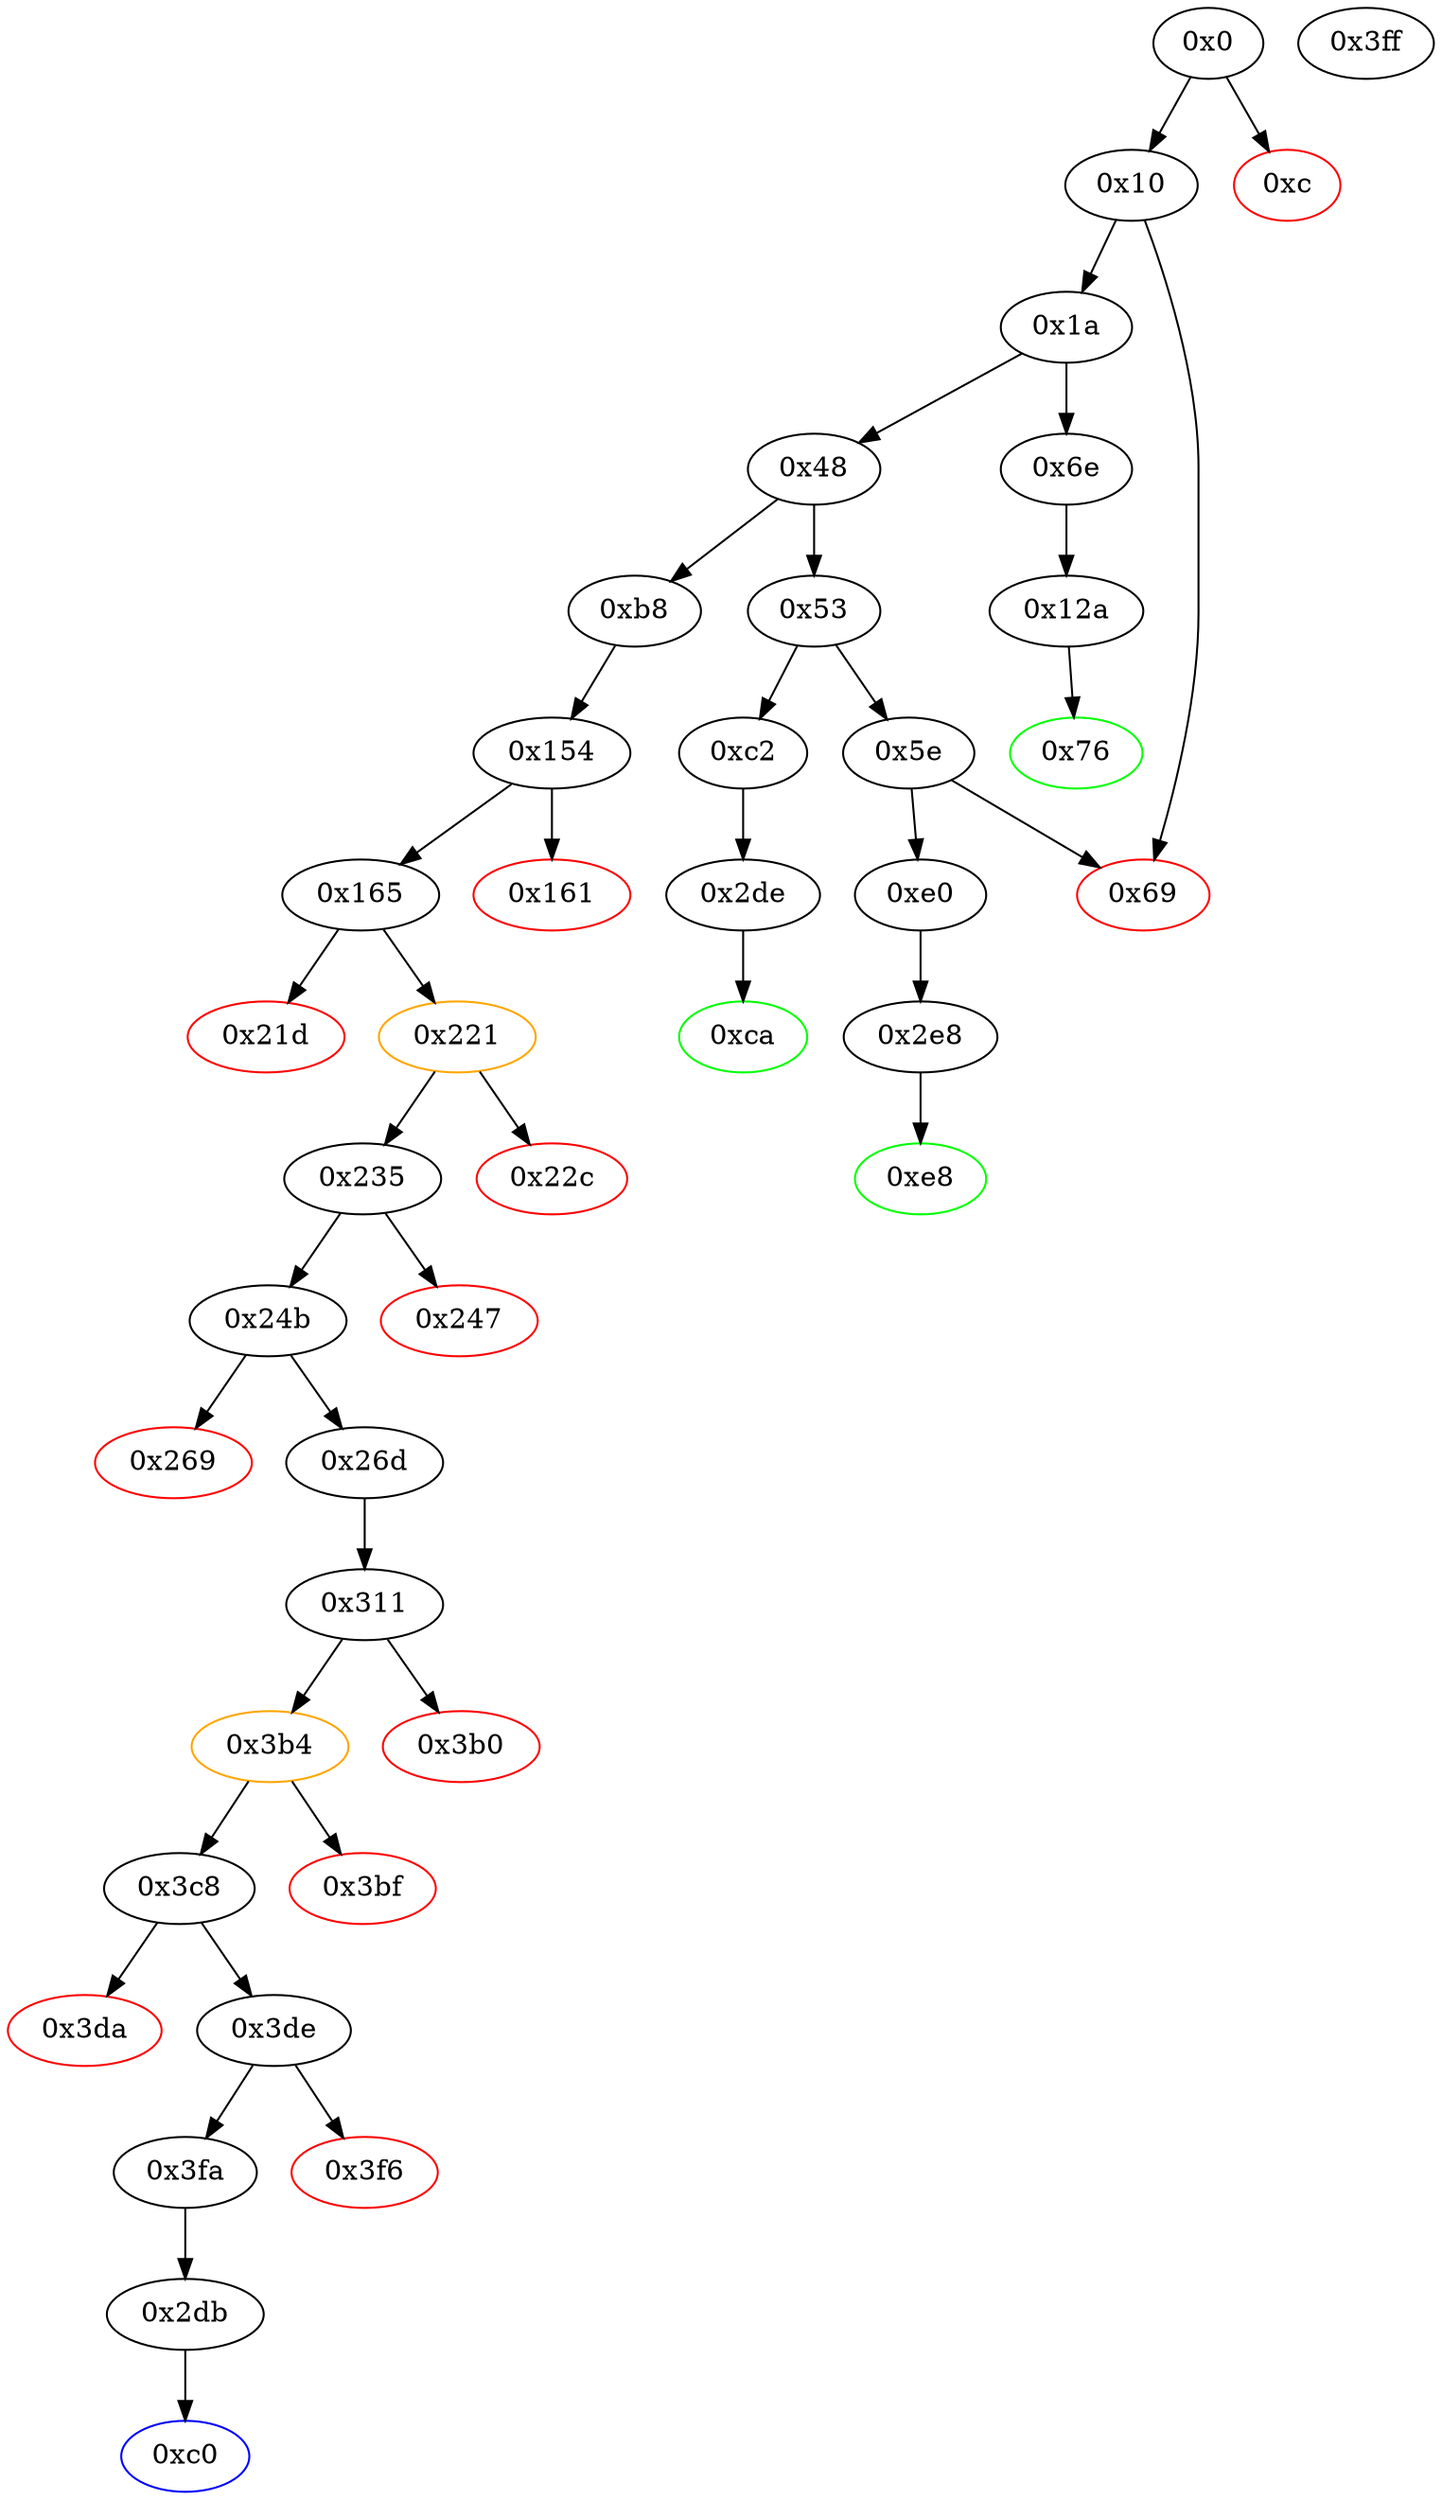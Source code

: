 strict digraph "" {
"0xb8" [fillcolor=white, id="0xb8", style=filled, tooltip="Block 0xb8\n[0xb8:0xbf]\n---\nPredecessors: [0x48]\nSuccessors: [0x154]\n---\n0xb8 JUMPDEST\n0xb9 PUSH2 0xc0\n0xbc PUSH2 0x154\n0xbf JUMP\n---\n0xb8: JUMPDEST \n0xb9: V40 = 0xc0\n0xbc: V41 = 0x154\n0xbf: JUMP 0x154\n---\nEntry stack: [V13]\nStack pops: 0\nStack additions: [0xc0]\nExit stack: [V13, 0xc0]\n\nDef sites:\nV13: {0x1a.0x3c}\n"];
"0x3b4" [color=orange, fillcolor=white, id="0x3b4", style=filled, tooltip="Block 0x3b4\n[0x3b4:0x3be]\n---\nPredecessors: [0x311]\nSuccessors: [0x3bf, 0x3c8]\n---\n0x3b4 JUMPDEST\n0x3b5 POP\n0x3b6 GAS\n0x3b7 CALL\n0x3b8 ISZERO\n0x3b9 DUP1\n0x3ba ISZERO\n0x3bb PUSH2 0x3c8\n0x3be JUMPI\n---\n0x3b4: JUMPDEST \n0x3b6: V205 = GAS\n0x3b7: V206 = CALL V205 V177 0x0 V197 V198 V197 0x20\n0x3b8: V207 = ISZERO V206\n0x3ba: V208 = ISZERO V207\n0x3bb: V209 = 0x3c8\n0x3be: JUMPI 0x3c8 V208\n---\nEntry stack: [V13, 0xc0, V135, 0x2db, V161, V152, V135, V177, 0xa9059cbb, V194, 0x20, V197, V198, V197, 0x0, V177, V201]\nStack pops: 7\nStack additions: [V207]\nExit stack: [V13, 0xc0, V135, 0x2db, V161, V152, V135, V177, 0xa9059cbb, V194, V207]\n\nDef sites:\nV13: {0x1a.0x3c}\n0xc0: {0xb8.0xb9}\nV135: {0x24b.0x251}\n0x2db: {0x26d.0x26e}\nV161: {0x26d.0x2cc}\nV152: {0x26d.0x293}\nV135: {0x24b.0x251}\nV177: {0x311.0x328}\n0xa9059cbb: {0x311.0x329}\nV194: {0x311.0x396}\n0x20: {0x311.0x39b}\nV197: {0x311.0x39f}\nV198: {0x311.0x3a2}\nV197: {0x311.0x39f}\n0x0: {0x311.0x3a4}\nV177: {0x311.0x328}\nV201: {0x311.0x3a9}\n"];
"0xc" [color=red, fillcolor=white, id="0xc", style=filled, tooltip="Block 0xc\n[0xc:0xf]\n---\nPredecessors: [0x0]\nSuccessors: []\n---\n0xc PUSH1 0x0\n0xe DUP1\n0xf REVERT\n---\n0xc: V5 = 0x0\n0xf: REVERT 0x0 0x0\n---\nEntry stack: [V2]\nStack pops: 0\nStack additions: []\nExit stack: [V2]\n\nDef sites:\nV2: {0x0.0x5}\n"];
"0x161" [color=red, fillcolor=white, id="0x161", style=filled, tooltip="Block 0x161\n[0x161:0x164]\n---\nPredecessors: [0x154]\nSuccessors: []\n---\n0x161 PUSH1 0x0\n0x163 DUP1\n0x164 REVERT\n---\n0x161: V81 = 0x0\n0x164: REVERT 0x0 0x0\n---\nEntry stack: [V13, 0xc0]\nStack pops: 0\nStack additions: []\nExit stack: [V13, 0xc0]\n\nDef sites:\nV13: {0x1a.0x3c}\n0xc0: {0xb8.0xb9}\n"];
"0x22c" [color=red, fillcolor=white, id="0x22c", style=filled, tooltip="Block 0x22c\n[0x22c:0x234]\n---\nPredecessors: [0x221]\nSuccessors: []\n---\n0x22c RETURNDATASIZE\n0x22d PUSH1 0x0\n0x22f DUP1\n0x230 RETURNDATACOPY\n0x231 RETURNDATASIZE\n0x232 PUSH1 0x0\n0x234 REVERT\n---\n0x22c: V122 = RETURNDATASIZE\n0x22d: V123 = 0x0\n0x230: RETURNDATACOPY 0x0 0x0 V122\n0x231: V124 = RETURNDATASIZE\n0x232: V125 = 0x0\n0x234: REVERT 0x0 V124\n---\nEntry stack: [V13, 0xc0, 0x0, V91, 0x70a08231, V107, V119]\nStack pops: 0\nStack additions: []\nExit stack: [V13, 0xc0, 0x0, V91, 0x70a08231, V107, V119]\n\nDef sites:\nV13: {0x1a.0x3c}\n0xc0: {0xb8.0xb9}\n0x0: {0x165.0x166}\nV91: {0x165.0x19f}\n0x70a08231: {0x165.0x1a0}\nV107: {0x165.0x206}\nV119: {0x221.0x225}\n"];
"0xe8" [color=green, fillcolor=white, id="0xe8", style=filled, tooltip="Block 0xe8\n[0xe8:0x129]\n---\nPredecessors: [0x2e8]\nSuccessors: []\n---\n0xe8 JUMPDEST\n0xe9 PUSH1 0x40\n0xeb MLOAD\n0xec DUP1\n0xed DUP3\n0xee PUSH20 0xffffffffffffffffffffffffffffffffffffffff\n0x103 AND\n0x104 PUSH20 0xffffffffffffffffffffffffffffffffffffffff\n0x119 AND\n0x11a DUP2\n0x11b MSTORE\n0x11c PUSH1 0x20\n0x11e ADD\n0x11f SWAP2\n0x120 POP\n0x121 POP\n0x122 PUSH1 0x40\n0x124 MLOAD\n0x125 DUP1\n0x126 SWAP2\n0x127 SUB\n0x128 SWAP1\n0x129 RETURN\n---\n0xe8: JUMPDEST \n0xe9: V53 = 0x40\n0xeb: V54 = M[0x40]\n0xee: V55 = 0xffffffffffffffffffffffffffffffffffffffff\n0x103: V56 = AND 0xffffffffffffffffffffffffffffffffffffffff V175\n0x104: V57 = 0xffffffffffffffffffffffffffffffffffffffff\n0x119: V58 = AND 0xffffffffffffffffffffffffffffffffffffffff V56\n0x11b: M[V54] = V58\n0x11c: V59 = 0x20\n0x11e: V60 = ADD 0x20 V54\n0x122: V61 = 0x40\n0x124: V62 = M[0x40]\n0x127: V63 = SUB V60 V62\n0x129: RETURN V62 V63\n---\nEntry stack: [V13, V175]\nStack pops: 1\nStack additions: []\nExit stack: [V13]\n\nDef sites:\nV13: {0x1a.0x3c}\nV175: {0x2e8.0x30c}\n"];
"0x69" [color=red, fillcolor=white, id="0x69", style=filled, tooltip="Block 0x69\n[0x69:0x6d]\n---\nPredecessors: [0x10, 0x5e]\nSuccessors: []\n---\n0x69 JUMPDEST\n0x6a PUSH1 0x0\n0x6c DUP1\n0x6d REVERT\n---\n0x69: JUMPDEST \n0x6a: V26 = 0x0\n0x6d: REVERT 0x0 0x0\n---\nEntry stack: [V13]\nStack pops: 0\nStack additions: []\nExit stack: [V13]\n\nDef sites:\nV13: {0x1a.0x3c}\n"];
"0xc2" [fillcolor=white, id="0xc2", style=filled, tooltip="Block 0xc2\n[0xc2:0xc9]\n---\nPredecessors: [0x53]\nSuccessors: [0x2de]\n---\n0xc2 JUMPDEST\n0xc3 PUSH2 0xca\n0xc6 PUSH2 0x2de\n0xc9 JUMP\n---\n0xc2: JUMPDEST \n0xc3: V42 = 0xca\n0xc6: V43 = 0x2de\n0xc9: JUMP 0x2de\n---\nEntry stack: [V13]\nStack pops: 0\nStack additions: [0xca]\nExit stack: [V13, 0xca]\n\nDef sites:\nV13: {0x1a.0x3c}\n"];
"0x235" [fillcolor=white, id="0x235", style=filled, tooltip="Block 0x235\n[0x235:0x246]\n---\nPredecessors: [0x221]\nSuccessors: [0x247, 0x24b]\n---\n0x235 JUMPDEST\n0x236 POP\n0x237 POP\n0x238 POP\n0x239 POP\n0x23a PUSH1 0x40\n0x23c MLOAD\n0x23d RETURNDATASIZE\n0x23e PUSH1 0x20\n0x240 DUP2\n0x241 LT\n0x242 ISZERO\n0x243 PUSH2 0x24b\n0x246 JUMPI\n---\n0x235: JUMPDEST \n0x23a: V126 = 0x40\n0x23c: V127 = M[0x40]\n0x23d: V128 = RETURNDATASIZE\n0x23e: V129 = 0x20\n0x241: V130 = LT V128 0x20\n0x242: V131 = ISZERO V130\n0x243: V132 = 0x24b\n0x246: JUMPI 0x24b V131\n---\nEntry stack: [V13, 0xc0, 0x0, V91, 0x70a08231, V107, V119]\nStack pops: 4\nStack additions: [V127, V128]\nExit stack: [V13, 0xc0, 0x0, V127, V128]\n\nDef sites:\nV13: {0x1a.0x3c}\n0xc0: {0xb8.0xb9}\n0x0: {0x165.0x166}\nV91: {0x165.0x19f}\n0x70a08231: {0x165.0x1a0}\nV107: {0x165.0x206}\nV119: {0x221.0x225}\n"];
"0x3fa" [fillcolor=white, id="0x3fa", style=filled, tooltip="Block 0x3fa\n[0x3fa:0x3fe]\n---\nPredecessors: [0x3de]\nSuccessors: [0x2db]\n---\n0x3fa JUMPDEST\n0x3fb POP\n0x3fc POP\n0x3fd POP\n0x3fe JUMP\n---\n0x3fa: JUMPDEST \n0x3fe: JUMP 0x2db\n---\nEntry stack: [V13, 0xc0, V135, 0x2db, V161, V152, V135]\nStack pops: 4\nStack additions: []\nExit stack: [V13, 0xc0, V135]\n\nDef sites:\nV13: {0x1a.0x3c}\n0xc0: {0xb8.0xb9}\nV135: {0x24b.0x251}\n0x2db: {0x26d.0x26e}\nV161: {0x26d.0x2cc}\nV152: {0x26d.0x293}\nV135: {0x24b.0x251}\n"];
"0x165" [fillcolor=white, id="0x165", style=filled, tooltip="Block 0x165\n[0x165:0x21c]\n---\nPredecessors: [0x154]\nSuccessors: [0x21d, 0x221]\n---\n0x165 JUMPDEST\n0x166 PUSH1 0x0\n0x168 DUP1\n0x169 PUSH1 0x0\n0x16b SWAP1\n0x16c SLOAD\n0x16d SWAP1\n0x16e PUSH2 0x100\n0x171 EXP\n0x172 SWAP1\n0x173 DIV\n0x174 PUSH20 0xffffffffffffffffffffffffffffffffffffffff\n0x189 AND\n0x18a PUSH20 0xffffffffffffffffffffffffffffffffffffffff\n0x19f AND\n0x1a0 PUSH4 0x70a08231\n0x1a5 ADDRESS\n0x1a6 PUSH1 0x40\n0x1a8 MLOAD\n0x1a9 DUP3\n0x1aa PUSH4 0xffffffff\n0x1af AND\n0x1b0 PUSH29 0x100000000000000000000000000000000000000000000000000000000\n0x1ce MUL\n0x1cf DUP2\n0x1d0 MSTORE\n0x1d1 PUSH1 0x4\n0x1d3 ADD\n0x1d4 DUP1\n0x1d5 DUP3\n0x1d6 PUSH20 0xffffffffffffffffffffffffffffffffffffffff\n0x1eb AND\n0x1ec PUSH20 0xffffffffffffffffffffffffffffffffffffffff\n0x201 AND\n0x202 DUP2\n0x203 MSTORE\n0x204 PUSH1 0x20\n0x206 ADD\n0x207 SWAP2\n0x208 POP\n0x209 POP\n0x20a PUSH1 0x20\n0x20c PUSH1 0x40\n0x20e MLOAD\n0x20f DUP1\n0x210 DUP4\n0x211 SUB\n0x212 DUP2\n0x213 DUP7\n0x214 DUP1\n0x215 EXTCODESIZE\n0x216 ISZERO\n0x217 DUP1\n0x218 ISZERO\n0x219 PUSH2 0x221\n0x21c JUMPI\n---\n0x165: JUMPDEST \n0x166: V82 = 0x0\n0x169: V83 = 0x0\n0x16c: V84 = S[0x0]\n0x16e: V85 = 0x100\n0x171: V86 = EXP 0x100 0x0\n0x173: V87 = DIV V84 0x1\n0x174: V88 = 0xffffffffffffffffffffffffffffffffffffffff\n0x189: V89 = AND 0xffffffffffffffffffffffffffffffffffffffff V87\n0x18a: V90 = 0xffffffffffffffffffffffffffffffffffffffff\n0x19f: V91 = AND 0xffffffffffffffffffffffffffffffffffffffff V89\n0x1a0: V92 = 0x70a08231\n0x1a5: V93 = ADDRESS\n0x1a6: V94 = 0x40\n0x1a8: V95 = M[0x40]\n0x1aa: V96 = 0xffffffff\n0x1af: V97 = AND 0xffffffff 0x70a08231\n0x1b0: V98 = 0x100000000000000000000000000000000000000000000000000000000\n0x1ce: V99 = MUL 0x100000000000000000000000000000000000000000000000000000000 0x70a08231\n0x1d0: M[V95] = 0x70a0823100000000000000000000000000000000000000000000000000000000\n0x1d1: V100 = 0x4\n0x1d3: V101 = ADD 0x4 V95\n0x1d6: V102 = 0xffffffffffffffffffffffffffffffffffffffff\n0x1eb: V103 = AND 0xffffffffffffffffffffffffffffffffffffffff V93\n0x1ec: V104 = 0xffffffffffffffffffffffffffffffffffffffff\n0x201: V105 = AND 0xffffffffffffffffffffffffffffffffffffffff V103\n0x203: M[V101] = V105\n0x204: V106 = 0x20\n0x206: V107 = ADD 0x20 V101\n0x20a: V108 = 0x20\n0x20c: V109 = 0x40\n0x20e: V110 = M[0x40]\n0x211: V111 = SUB V107 V110\n0x215: V112 = EXTCODESIZE V91\n0x216: V113 = ISZERO V112\n0x218: V114 = ISZERO V113\n0x219: V115 = 0x221\n0x21c: JUMPI 0x221 V114\n---\nEntry stack: [V13, 0xc0]\nStack pops: 0\nStack additions: [0x0, V91, 0x70a08231, V107, 0x20, V110, V111, V110, V91, V113]\nExit stack: [V13, 0xc0, 0x0, V91, 0x70a08231, V107, 0x20, V110, V111, V110, V91, V113]\n\nDef sites:\nV13: {0x1a.0x3c}\n0xc0: {0xb8.0xb9}\n"];
"0x2de" [fillcolor=white, id="0x2de", style=filled, tooltip="Block 0x2de\n[0x2de:0x2e7]\n---\nPredecessors: [0xc2]\nSuccessors: [0xca]\n---\n0x2de JUMPDEST\n0x2df PUSH1 0x0\n0x2e1 PUSH1 0x2\n0x2e3 SLOAD\n0x2e4 SWAP1\n0x2e5 POP\n0x2e6 SWAP1\n0x2e7 JUMP\n---\n0x2de: JUMPDEST \n0x2df: V165 = 0x0\n0x2e1: V166 = 0x2\n0x2e3: V167 = S[0x2]\n0x2e7: JUMP 0xca\n---\nEntry stack: [V13, 0xca]\nStack pops: 1\nStack additions: [V167]\nExit stack: [V13, V167]\n\nDef sites:\nV13: {0x1a.0x3c}\n0xca: {0xc2.0xc3}\n"];
"0x311" [fillcolor=white, id="0x311", style=filled, tooltip="Block 0x311\n[0x311:0x3af]\n---\nPredecessors: [0x26d]\nSuccessors: [0x3b0, 0x3b4]\n---\n0x311 JUMPDEST\n0x312 DUP3\n0x313 PUSH20 0xffffffffffffffffffffffffffffffffffffffff\n0x328 AND\n0x329 PUSH4 0xa9059cbb\n0x32e DUP4\n0x32f DUP4\n0x330 PUSH1 0x40\n0x332 MLOAD\n0x333 DUP4\n0x334 PUSH4 0xffffffff\n0x339 AND\n0x33a PUSH29 0x100000000000000000000000000000000000000000000000000000000\n0x358 MUL\n0x359 DUP2\n0x35a MSTORE\n0x35b PUSH1 0x4\n0x35d ADD\n0x35e DUP1\n0x35f DUP4\n0x360 PUSH20 0xffffffffffffffffffffffffffffffffffffffff\n0x375 AND\n0x376 PUSH20 0xffffffffffffffffffffffffffffffffffffffff\n0x38b AND\n0x38c DUP2\n0x38d MSTORE\n0x38e PUSH1 0x20\n0x390 ADD\n0x391 DUP3\n0x392 DUP2\n0x393 MSTORE\n0x394 PUSH1 0x20\n0x396 ADD\n0x397 SWAP3\n0x398 POP\n0x399 POP\n0x39a POP\n0x39b PUSH1 0x20\n0x39d PUSH1 0x40\n0x39f MLOAD\n0x3a0 DUP1\n0x3a1 DUP4\n0x3a2 SUB\n0x3a3 DUP2\n0x3a4 PUSH1 0x0\n0x3a6 DUP8\n0x3a7 DUP1\n0x3a8 EXTCODESIZE\n0x3a9 ISZERO\n0x3aa DUP1\n0x3ab ISZERO\n0x3ac PUSH2 0x3b4\n0x3af JUMPI\n---\n0x311: JUMPDEST \n0x313: V176 = 0xffffffffffffffffffffffffffffffffffffffff\n0x328: V177 = AND 0xffffffffffffffffffffffffffffffffffffffff V161\n0x329: V178 = 0xa9059cbb\n0x330: V179 = 0x40\n0x332: V180 = M[0x40]\n0x334: V181 = 0xffffffff\n0x339: V182 = AND 0xffffffff 0xa9059cbb\n0x33a: V183 = 0x100000000000000000000000000000000000000000000000000000000\n0x358: V184 = MUL 0x100000000000000000000000000000000000000000000000000000000 0xa9059cbb\n0x35a: M[V180] = 0xa9059cbb00000000000000000000000000000000000000000000000000000000\n0x35b: V185 = 0x4\n0x35d: V186 = ADD 0x4 V180\n0x360: V187 = 0xffffffffffffffffffffffffffffffffffffffff\n0x375: V188 = AND 0xffffffffffffffffffffffffffffffffffffffff V152\n0x376: V189 = 0xffffffffffffffffffffffffffffffffffffffff\n0x38b: V190 = AND 0xffffffffffffffffffffffffffffffffffffffff V188\n0x38d: M[V186] = V190\n0x38e: V191 = 0x20\n0x390: V192 = ADD 0x20 V186\n0x393: M[V192] = V135\n0x394: V193 = 0x20\n0x396: V194 = ADD 0x20 V192\n0x39b: V195 = 0x20\n0x39d: V196 = 0x40\n0x39f: V197 = M[0x40]\n0x3a2: V198 = SUB V194 V197\n0x3a4: V199 = 0x0\n0x3a8: V200 = EXTCODESIZE V177\n0x3a9: V201 = ISZERO V200\n0x3ab: V202 = ISZERO V201\n0x3ac: V203 = 0x3b4\n0x3af: JUMPI 0x3b4 V202\n---\nEntry stack: [V13, 0xc0, V135, 0x2db, V161, V152, V135]\nStack pops: 3\nStack additions: [S2, S1, S0, V177, 0xa9059cbb, V194, 0x20, V197, V198, V197, 0x0, V177, V201]\nExit stack: [V13, 0xc0, V135, 0x2db, V161, V152, V135, V177, 0xa9059cbb, V194, 0x20, V197, V198, V197, 0x0, V177, V201]\n\nDef sites:\nV13: {0x1a.0x3c}\n0xc0: {0xb8.0xb9}\nV135: {0x24b.0x251}\n0x2db: {0x26d.0x26e}\nV161: {0x26d.0x2cc}\nV152: {0x26d.0x293}\nV135: {0x24b.0x251}\n"];
"0x3ff" [fillcolor=white, id="0x3ff", style=filled, tooltip="Block 0x3ff\n[0x3ff:0x42a]\n---\nPredecessors: []\nSuccessors: []\n---\n0x3ff INVALID\n0x400 LOG1\n0x401 PUSH6 0x627a7a723058\n0x408 SHA3\n0x409 MISSING 0xe9\n0x40a MISSING 0xb2\n0x40b PUSH7 0x71283a513fddc3\n0x413 MISSING 0xbf\n0x414 SWAP2\n0x415 MISSING 0x28\n0x416 RETURNDATASIZE\n0x417 EXP\n0x418 MISSING 0xc1\n0x419 SLT\n0x41a DIV\n0x41b MISSING 0xe4\n0x41c PUSH14 0x97890c1829c064f7d5bf476e0029\n---\n0x3ff: INVALID \n0x400: LOG S0 S1 S2\n0x401: V230 = 0x627a7a723058\n0x408: V231 = SHA3 0x627a7a723058 S3\n0x409: MISSING 0xe9\n0x40a: MISSING 0xb2\n0x40b: V232 = 0x71283a513fddc3\n0x413: MISSING 0xbf\n0x415: MISSING 0x28\n0x416: V233 = RETURNDATASIZE\n0x417: V234 = EXP V233 S0\n0x418: MISSING 0xc1\n0x419: V235 = SLT S0 S1\n0x41a: V236 = DIV V235 S2\n0x41b: MISSING 0xe4\n0x41c: V237 = 0x97890c1829c064f7d5bf476e0029\n---\nEntry stack: []\nStack pops: 0\nStack additions: [V231, 0x71283a513fddc3, S2, S1, S0, V234, V236, 0x97890c1829c064f7d5bf476e0029]\nExit stack: []\n\nDef sites:\n"];
"0x76" [color=green, fillcolor=white, id="0x76", style=filled, tooltip="Block 0x76\n[0x76:0xb7]\n---\nPredecessors: [0x12a]\nSuccessors: []\n---\n0x76 JUMPDEST\n0x77 PUSH1 0x40\n0x79 MLOAD\n0x7a DUP1\n0x7b DUP3\n0x7c PUSH20 0xffffffffffffffffffffffffffffffffffffffff\n0x91 AND\n0x92 PUSH20 0xffffffffffffffffffffffffffffffffffffffff\n0xa7 AND\n0xa8 DUP2\n0xa9 MSTORE\n0xaa PUSH1 0x20\n0xac ADD\n0xad SWAP2\n0xae POP\n0xaf POP\n0xb0 PUSH1 0x40\n0xb2 MLOAD\n0xb3 DUP1\n0xb4 SWAP2\n0xb5 SUB\n0xb6 SWAP1\n0xb7 RETURN\n---\n0x76: JUMPDEST \n0x77: V29 = 0x40\n0x79: V30 = M[0x40]\n0x7c: V31 = 0xffffffffffffffffffffffffffffffffffffffff\n0x91: V32 = AND 0xffffffffffffffffffffffffffffffffffffffff V72\n0x92: V33 = 0xffffffffffffffffffffffffffffffffffffffff\n0xa7: V34 = AND 0xffffffffffffffffffffffffffffffffffffffff V32\n0xa9: M[V30] = V34\n0xaa: V35 = 0x20\n0xac: V36 = ADD 0x20 V30\n0xb0: V37 = 0x40\n0xb2: V38 = M[0x40]\n0xb5: V39 = SUB V36 V38\n0xb7: RETURN V38 V39\n---\nEntry stack: [V13, V72]\nStack pops: 1\nStack additions: []\nExit stack: [V13]\n\nDef sites:\nV13: {0x1a.0x3c}\nV72: {0x12a.0x14f}\n"];
"0x0" [fillcolor=white, id="0x0", style=filled, tooltip="Block 0x0\n[0x0:0xb]\n---\nPredecessors: []\nSuccessors: [0xc, 0x10]\n---\n0x0 PUSH1 0x80\n0x2 PUSH1 0x40\n0x4 MSTORE\n0x5 CALLVALUE\n0x6 DUP1\n0x7 ISZERO\n0x8 PUSH2 0x10\n0xb JUMPI\n---\n0x0: V0 = 0x80\n0x2: V1 = 0x40\n0x4: M[0x40] = 0x80\n0x5: V2 = CALLVALUE\n0x7: V3 = ISZERO V2\n0x8: V4 = 0x10\n0xb: JUMPI 0x10 V3\n---\nEntry stack: []\nStack pops: 0\nStack additions: [V2]\nExit stack: [V2]\n\nDef sites:\n"];
"0x3c8" [fillcolor=white, id="0x3c8", style=filled, tooltip="Block 0x3c8\n[0x3c8:0x3d9]\n---\nPredecessors: [0x3b4]\nSuccessors: [0x3da, 0x3de]\n---\n0x3c8 JUMPDEST\n0x3c9 POP\n0x3ca POP\n0x3cb POP\n0x3cc POP\n0x3cd PUSH1 0x40\n0x3cf MLOAD\n0x3d0 RETURNDATASIZE\n0x3d1 PUSH1 0x20\n0x3d3 DUP2\n0x3d4 LT\n0x3d5 ISZERO\n0x3d6 PUSH2 0x3de\n0x3d9 JUMPI\n---\n0x3c8: JUMPDEST \n0x3cd: V214 = 0x40\n0x3cf: V215 = M[0x40]\n0x3d0: V216 = RETURNDATASIZE\n0x3d1: V217 = 0x20\n0x3d4: V218 = LT V216 0x20\n0x3d5: V219 = ISZERO V218\n0x3d6: V220 = 0x3de\n0x3d9: JUMPI 0x3de V219\n---\nEntry stack: [V13, 0xc0, V135, 0x2db, V161, V152, V135, V177, 0xa9059cbb, V194, V207]\nStack pops: 4\nStack additions: [V215, V216]\nExit stack: [V13, 0xc0, V135, 0x2db, V161, V152, V135, V215, V216]\n\nDef sites:\nV13: {0x1a.0x3c}\n0xc0: {0xb8.0xb9}\nV135: {0x24b.0x251}\n0x2db: {0x26d.0x26e}\nV161: {0x26d.0x2cc}\nV152: {0x26d.0x293}\nV135: {0x24b.0x251}\nV177: {0x311.0x328}\n0xa9059cbb: {0x311.0x329}\nV194: {0x311.0x396}\nV207: {0x3b4.0x3b8}\n"];
"0x48" [fillcolor=white, id="0x48", style=filled, tooltip="Block 0x48\n[0x48:0x52]\n---\nPredecessors: [0x1a]\nSuccessors: [0x53, 0xb8]\n---\n0x48 DUP1\n0x49 PUSH4 0x86d1a69f\n0x4e EQ\n0x4f PUSH2 0xb8\n0x52 JUMPI\n---\n0x49: V17 = 0x86d1a69f\n0x4e: V18 = EQ 0x86d1a69f V13\n0x4f: V19 = 0xb8\n0x52: JUMPI 0xb8 V18\n---\nEntry stack: [V13]\nStack pops: 1\nStack additions: [S0]\nExit stack: [V13]\n\nDef sites:\nV13: {0x1a.0x3c}\n"];
"0x3f6" [color=red, fillcolor=white, id="0x3f6", style=filled, tooltip="Block 0x3f6\n[0x3f6:0x3f9]\n---\nPredecessors: [0x3de]\nSuccessors: []\n---\n0x3f6 PUSH1 0x0\n0x3f8 DUP1\n0x3f9 REVERT\n---\n0x3f6: V229 = 0x0\n0x3f9: REVERT 0x0 0x0\n---\nEntry stack: [V13, 0xc0, V135, 0x2db, V161, V152, V135]\nStack pops: 0\nStack additions: []\nExit stack: [V13, 0xc0, V135, 0x2db, V161, V152, V135]\n\nDef sites:\nV13: {0x1a.0x3c}\n0xc0: {0xb8.0xb9}\nV135: {0x24b.0x251}\n0x2db: {0x26d.0x26e}\nV161: {0x26d.0x2cc}\nV152: {0x26d.0x293}\nV135: {0x24b.0x251}\n"];
"0x53" [fillcolor=white, id="0x53", style=filled, tooltip="Block 0x53\n[0x53:0x5d]\n---\nPredecessors: [0x48]\nSuccessors: [0x5e, 0xc2]\n---\n0x53 DUP1\n0x54 PUSH4 0xb91d4001\n0x59 EQ\n0x5a PUSH2 0xc2\n0x5d JUMPI\n---\n0x54: V20 = 0xb91d4001\n0x59: V21 = EQ 0xb91d4001 V13\n0x5a: V22 = 0xc2\n0x5d: JUMPI 0xc2 V21\n---\nEntry stack: [V13]\nStack pops: 1\nStack additions: [S0]\nExit stack: [V13]\n\nDef sites:\nV13: {0x1a.0x3c}\n"];
"0x3da" [color=red, fillcolor=white, id="0x3da", style=filled, tooltip="Block 0x3da\n[0x3da:0x3dd]\n---\nPredecessors: [0x3c8]\nSuccessors: []\n---\n0x3da PUSH1 0x0\n0x3dc DUP1\n0x3dd REVERT\n---\n0x3da: V221 = 0x0\n0x3dd: REVERT 0x0 0x0\n---\nEntry stack: [V13, 0xc0, V135, 0x2db, V161, V152, V135, V215, V216]\nStack pops: 0\nStack additions: []\nExit stack: [V13, 0xc0, V135, 0x2db, V161, V152, V135, V215, V216]\n\nDef sites:\nV13: {0x1a.0x3c}\n0xc0: {0xb8.0xb9}\nV135: {0x24b.0x251}\n0x2db: {0x26d.0x26e}\nV161: {0x26d.0x2cc}\nV152: {0x26d.0x293}\nV135: {0x24b.0x251}\nV215: {0x3c8.0x3cf}\nV216: {0x3c8.0x3d0}\n"];
"0x6e" [fillcolor=white, id="0x6e", style=filled, tooltip="Block 0x6e\n[0x6e:0x75]\n---\nPredecessors: [0x1a]\nSuccessors: [0x12a]\n---\n0x6e JUMPDEST\n0x6f PUSH2 0x76\n0x72 PUSH2 0x12a\n0x75 JUMP\n---\n0x6e: JUMPDEST \n0x6f: V27 = 0x76\n0x72: V28 = 0x12a\n0x75: JUMP 0x12a\n---\nEntry stack: [V13]\nStack pops: 0\nStack additions: [0x76]\nExit stack: [V13, 0x76]\n\nDef sites:\nV13: {0x1a.0x3c}\n"];
"0x24b" [fillcolor=white, id="0x24b", style=filled, tooltip="Block 0x24b\n[0x24b:0x268]\n---\nPredecessors: [0x235]\nSuccessors: [0x269, 0x26d]\n---\n0x24b JUMPDEST\n0x24c DUP2\n0x24d ADD\n0x24e SWAP1\n0x24f DUP1\n0x250 DUP1\n0x251 MLOAD\n0x252 SWAP1\n0x253 PUSH1 0x20\n0x255 ADD\n0x256 SWAP1\n0x257 SWAP3\n0x258 SWAP2\n0x259 SWAP1\n0x25a POP\n0x25b POP\n0x25c POP\n0x25d SWAP1\n0x25e POP\n0x25f PUSH1 0x0\n0x261 DUP2\n0x262 GT\n0x263 ISZERO\n0x264 ISZERO\n0x265 PUSH2 0x26d\n0x268 JUMPI\n---\n0x24b: JUMPDEST \n0x24d: V134 = ADD V127 V128\n0x251: V135 = M[V127]\n0x253: V136 = 0x20\n0x255: V137 = ADD 0x20 V127\n0x25f: V138 = 0x0\n0x262: V139 = GT V135 0x0\n0x263: V140 = ISZERO V139\n0x264: V141 = ISZERO V140\n0x265: V142 = 0x26d\n0x268: JUMPI 0x26d V141\n---\nEntry stack: [V13, 0xc0, 0x0, V127, V128]\nStack pops: 3\nStack additions: [V135]\nExit stack: [V13, 0xc0, V135]\n\nDef sites:\nV13: {0x1a.0x3c}\n0xc0: {0xb8.0xb9}\n0x0: {0x165.0x166}\nV127: {0x235.0x23c}\nV128: {0x235.0x23d}\n"];
"0xc0" [color=blue, fillcolor=white, id="0xc0", style=filled, tooltip="Block 0xc0\n[0xc0:0xc1]\n---\nPredecessors: [0x2db]\nSuccessors: []\n---\n0xc0 JUMPDEST\n0xc1 STOP\n---\n0xc0: JUMPDEST \n0xc1: STOP \n---\nEntry stack: [V13]\nStack pops: 0\nStack additions: []\nExit stack: [V13]\n\nDef sites:\nV13: {0x1a.0x3c}\n"];
"0x1a" [fillcolor=white, id="0x1a", style=filled, tooltip="Block 0x1a\n[0x1a:0x47]\n---\nPredecessors: [0x10]\nSuccessors: [0x48, 0x6e]\n---\n0x1a PUSH1 0x0\n0x1c CALLDATALOAD\n0x1d PUSH29 0x100000000000000000000000000000000000000000000000000000000\n0x3b SWAP1\n0x3c DIV\n0x3d DUP1\n0x3e PUSH4 0x38af3eed\n0x43 EQ\n0x44 PUSH2 0x6e\n0x47 JUMPI\n---\n0x1a: V10 = 0x0\n0x1c: V11 = CALLDATALOAD 0x0\n0x1d: V12 = 0x100000000000000000000000000000000000000000000000000000000\n0x3c: V13 = DIV V11 0x100000000000000000000000000000000000000000000000000000000\n0x3e: V14 = 0x38af3eed\n0x43: V15 = EQ 0x38af3eed V13\n0x44: V16 = 0x6e\n0x47: JUMPI 0x6e V15\n---\nEntry stack: []\nStack pops: 0\nStack additions: [V13]\nExit stack: [V13]\n\nDef sites:\n"];
"0x12a" [fillcolor=white, id="0x12a", style=filled, tooltip="Block 0x12a\n[0x12a:0x153]\n---\nPredecessors: [0x6e]\nSuccessors: [0x76]\n---\n0x12a JUMPDEST\n0x12b PUSH1 0x0\n0x12d PUSH1 0x1\n0x12f PUSH1 0x0\n0x131 SWAP1\n0x132 SLOAD\n0x133 SWAP1\n0x134 PUSH2 0x100\n0x137 EXP\n0x138 SWAP1\n0x139 DIV\n0x13a PUSH20 0xffffffffffffffffffffffffffffffffffffffff\n0x14f AND\n0x150 SWAP1\n0x151 POP\n0x152 SWAP1\n0x153 JUMP\n---\n0x12a: JUMPDEST \n0x12b: V64 = 0x0\n0x12d: V65 = 0x1\n0x12f: V66 = 0x0\n0x132: V67 = S[0x1]\n0x134: V68 = 0x100\n0x137: V69 = EXP 0x100 0x0\n0x139: V70 = DIV V67 0x1\n0x13a: V71 = 0xffffffffffffffffffffffffffffffffffffffff\n0x14f: V72 = AND 0xffffffffffffffffffffffffffffffffffffffff V70\n0x153: JUMP 0x76\n---\nEntry stack: [V13, 0x76]\nStack pops: 1\nStack additions: [V72]\nExit stack: [V13, V72]\n\nDef sites:\nV13: {0x1a.0x3c}\n0x76: {0x6e.0x6f}\n"];
"0x3de" [fillcolor=white, id="0x3de", style=filled, tooltip="Block 0x3de\n[0x3de:0x3f5]\n---\nPredecessors: [0x3c8]\nSuccessors: [0x3f6, 0x3fa]\n---\n0x3de JUMPDEST\n0x3df DUP2\n0x3e0 ADD\n0x3e1 SWAP1\n0x3e2 DUP1\n0x3e3 DUP1\n0x3e4 MLOAD\n0x3e5 SWAP1\n0x3e6 PUSH1 0x20\n0x3e8 ADD\n0x3e9 SWAP1\n0x3ea SWAP3\n0x3eb SWAP2\n0x3ec SWAP1\n0x3ed POP\n0x3ee POP\n0x3ef POP\n0x3f0 ISZERO\n0x3f1 ISZERO\n0x3f2 PUSH2 0x3fa\n0x3f5 JUMPI\n---\n0x3de: JUMPDEST \n0x3e0: V222 = ADD V215 V216\n0x3e4: V223 = M[V215]\n0x3e6: V224 = 0x20\n0x3e8: V225 = ADD 0x20 V215\n0x3f0: V226 = ISZERO V223\n0x3f1: V227 = ISZERO V226\n0x3f2: V228 = 0x3fa\n0x3f5: JUMPI 0x3fa V227\n---\nEntry stack: [V13, 0xc0, V135, 0x2db, V161, V152, V135, V215, V216]\nStack pops: 2\nStack additions: []\nExit stack: [V13, 0xc0, V135, 0x2db, V161, V152, V135]\n\nDef sites:\nV13: {0x1a.0x3c}\n0xc0: {0xb8.0xb9}\nV135: {0x24b.0x251}\n0x2db: {0x26d.0x26e}\nV161: {0x26d.0x2cc}\nV152: {0x26d.0x293}\nV135: {0x24b.0x251}\nV215: {0x3c8.0x3cf}\nV216: {0x3c8.0x3d0}\n"];
"0x154" [fillcolor=white, id="0x154", style=filled, tooltip="Block 0x154\n[0x154:0x160]\n---\nPredecessors: [0xb8]\nSuccessors: [0x161, 0x165]\n---\n0x154 JUMPDEST\n0x155 PUSH1 0x2\n0x157 SLOAD\n0x158 TIMESTAMP\n0x159 LT\n0x15a ISZERO\n0x15b ISZERO\n0x15c ISZERO\n0x15d PUSH2 0x165\n0x160 JUMPI\n---\n0x154: JUMPDEST \n0x155: V73 = 0x2\n0x157: V74 = S[0x2]\n0x158: V75 = TIMESTAMP\n0x159: V76 = LT V75 V74\n0x15a: V77 = ISZERO V76\n0x15b: V78 = ISZERO V77\n0x15c: V79 = ISZERO V78\n0x15d: V80 = 0x165\n0x160: JUMPI 0x165 V79\n---\nEntry stack: [V13, 0xc0]\nStack pops: 0\nStack additions: []\nExit stack: [V13, 0xc0]\n\nDef sites:\nV13: {0x1a.0x3c}\n0xc0: {0xb8.0xb9}\n"];
"0xe0" [fillcolor=white, id="0xe0", style=filled, tooltip="Block 0xe0\n[0xe0:0xe7]\n---\nPredecessors: [0x5e]\nSuccessors: [0x2e8]\n---\n0xe0 JUMPDEST\n0xe1 PUSH2 0xe8\n0xe4 PUSH2 0x2e8\n0xe7 JUMP\n---\n0xe0: JUMPDEST \n0xe1: V51 = 0xe8\n0xe4: V52 = 0x2e8\n0xe7: JUMP 0x2e8\n---\nEntry stack: [V13]\nStack pops: 0\nStack additions: [0xe8]\nExit stack: [V13, 0xe8]\n\nDef sites:\nV13: {0x1a.0x3c}\n"];
"0x247" [color=red, fillcolor=white, id="0x247", style=filled, tooltip="Block 0x247\n[0x247:0x24a]\n---\nPredecessors: [0x235]\nSuccessors: []\n---\n0x247 PUSH1 0x0\n0x249 DUP1\n0x24a REVERT\n---\n0x247: V133 = 0x0\n0x24a: REVERT 0x0 0x0\n---\nEntry stack: [V13, 0xc0, 0x0, V127, V128]\nStack pops: 0\nStack additions: []\nExit stack: [V13, 0xc0, 0x0, V127, V128]\n\nDef sites:\nV13: {0x1a.0x3c}\n0xc0: {0xb8.0xb9}\n0x0: {0x165.0x166}\nV127: {0x235.0x23c}\nV128: {0x235.0x23d}\n"];
"0x2e8" [fillcolor=white, id="0x2e8", style=filled, tooltip="Block 0x2e8\n[0x2e8:0x310]\n---\nPredecessors: [0xe0]\nSuccessors: [0xe8]\n---\n0x2e8 JUMPDEST\n0x2e9 PUSH1 0x0\n0x2eb DUP1\n0x2ec PUSH1 0x0\n0x2ee SWAP1\n0x2ef SLOAD\n0x2f0 SWAP1\n0x2f1 PUSH2 0x100\n0x2f4 EXP\n0x2f5 SWAP1\n0x2f6 DIV\n0x2f7 PUSH20 0xffffffffffffffffffffffffffffffffffffffff\n0x30c AND\n0x30d SWAP1\n0x30e POP\n0x30f SWAP1\n0x310 JUMP\n---\n0x2e8: JUMPDEST \n0x2e9: V168 = 0x0\n0x2ec: V169 = 0x0\n0x2ef: V170 = S[0x0]\n0x2f1: V171 = 0x100\n0x2f4: V172 = EXP 0x100 0x0\n0x2f6: V173 = DIV V170 0x1\n0x2f7: V174 = 0xffffffffffffffffffffffffffffffffffffffff\n0x30c: V175 = AND 0xffffffffffffffffffffffffffffffffffffffff V173\n0x310: JUMP 0xe8\n---\nEntry stack: [V13, 0xe8]\nStack pops: 1\nStack additions: [V175]\nExit stack: [V13, V175]\n\nDef sites:\nV13: {0x1a.0x3c}\n0xe8: {0xe0.0xe1}\n"];
"0x269" [color=red, fillcolor=white, id="0x269", style=filled, tooltip="Block 0x269\n[0x269:0x26c]\n---\nPredecessors: [0x24b]\nSuccessors: []\n---\n0x269 PUSH1 0x0\n0x26b DUP1\n0x26c REVERT\n---\n0x269: V143 = 0x0\n0x26c: REVERT 0x0 0x0\n---\nEntry stack: [V13, 0xc0, V135]\nStack pops: 0\nStack additions: []\nExit stack: [V13, 0xc0, V135]\n\nDef sites:\nV13: {0x1a.0x3c}\n0xc0: {0xb8.0xb9}\nV135: {0x24b.0x251}\n"];
"0x10" [fillcolor=white, id="0x10", style=filled, tooltip="Block 0x10\n[0x10:0x19]\n---\nPredecessors: [0x0]\nSuccessors: [0x1a, 0x69]\n---\n0x10 JUMPDEST\n0x11 POP\n0x12 PUSH1 0x4\n0x14 CALLDATASIZE\n0x15 LT\n0x16 PUSH2 0x69\n0x19 JUMPI\n---\n0x10: JUMPDEST \n0x12: V6 = 0x4\n0x14: V7 = CALLDATASIZE\n0x15: V8 = LT V7 0x4\n0x16: V9 = 0x69\n0x19: JUMPI 0x69 V8\n---\nEntry stack: [V2]\nStack pops: 1\nStack additions: []\nExit stack: []\n\nDef sites:\nV2: {0x0.0x5}\n"];
"0xca" [color=green, fillcolor=white, id="0xca", style=filled, tooltip="Block 0xca\n[0xca:0xdf]\n---\nPredecessors: [0x2de]\nSuccessors: []\n---\n0xca JUMPDEST\n0xcb PUSH1 0x40\n0xcd MLOAD\n0xce DUP1\n0xcf DUP3\n0xd0 DUP2\n0xd1 MSTORE\n0xd2 PUSH1 0x20\n0xd4 ADD\n0xd5 SWAP2\n0xd6 POP\n0xd7 POP\n0xd8 PUSH1 0x40\n0xda MLOAD\n0xdb DUP1\n0xdc SWAP2\n0xdd SUB\n0xde SWAP1\n0xdf RETURN\n---\n0xca: JUMPDEST \n0xcb: V44 = 0x40\n0xcd: V45 = M[0x40]\n0xd1: M[V45] = V167\n0xd2: V46 = 0x20\n0xd4: V47 = ADD 0x20 V45\n0xd8: V48 = 0x40\n0xda: V49 = M[0x40]\n0xdd: V50 = SUB V47 V49\n0xdf: RETURN V49 V50\n---\nEntry stack: [V13, V167]\nStack pops: 1\nStack additions: []\nExit stack: [V13]\n\nDef sites:\nV13: {0x1a.0x3c}\nV167: {0x2de.0x2e3}\n"];
"0x3b0" [color=red, fillcolor=white, id="0x3b0", style=filled, tooltip="Block 0x3b0\n[0x3b0:0x3b3]\n---\nPredecessors: [0x311]\nSuccessors: []\n---\n0x3b0 PUSH1 0x0\n0x3b2 DUP1\n0x3b3 REVERT\n---\n0x3b0: V204 = 0x0\n0x3b3: REVERT 0x0 0x0\n---\nEntry stack: [V13, 0xc0, V135, 0x2db, V161, V152, V135, V177, 0xa9059cbb, V194, 0x20, V197, V198, V197, 0x0, V177, V201]\nStack pops: 0\nStack additions: []\nExit stack: [V13, 0xc0, V135, 0x2db, V161, V152, V135, V177, 0xa9059cbb, V194, 0x20, V197, V198, V197, 0x0, V177, V201]\n\nDef sites:\nV13: {0x1a.0x3c}\n0xc0: {0xb8.0xb9}\nV135: {0x24b.0x251}\n0x2db: {0x26d.0x26e}\nV161: {0x26d.0x2cc}\nV152: {0x26d.0x293}\nV135: {0x24b.0x251}\nV177: {0x311.0x328}\n0xa9059cbb: {0x311.0x329}\nV194: {0x311.0x396}\n0x20: {0x311.0x39b}\nV197: {0x311.0x39f}\nV198: {0x311.0x3a2}\nV197: {0x311.0x39f}\n0x0: {0x311.0x3a4}\nV177: {0x311.0x328}\nV201: {0x311.0x3a9}\n"];
"0x3bf" [color=red, fillcolor=white, id="0x3bf", style=filled, tooltip="Block 0x3bf\n[0x3bf:0x3c7]\n---\nPredecessors: [0x3b4]\nSuccessors: []\n---\n0x3bf RETURNDATASIZE\n0x3c0 PUSH1 0x0\n0x3c2 DUP1\n0x3c3 RETURNDATACOPY\n0x3c4 RETURNDATASIZE\n0x3c5 PUSH1 0x0\n0x3c7 REVERT\n---\n0x3bf: V210 = RETURNDATASIZE\n0x3c0: V211 = 0x0\n0x3c3: RETURNDATACOPY 0x0 0x0 V210\n0x3c4: V212 = RETURNDATASIZE\n0x3c5: V213 = 0x0\n0x3c7: REVERT 0x0 V212\n---\nEntry stack: [V13, 0xc0, V135, 0x2db, V161, V152, V135, V177, 0xa9059cbb, V194, V207]\nStack pops: 0\nStack additions: []\nExit stack: [V13, 0xc0, V135, 0x2db, V161, V152, V135, V177, 0xa9059cbb, V194, V207]\n\nDef sites:\nV13: {0x1a.0x3c}\n0xc0: {0xb8.0xb9}\nV135: {0x24b.0x251}\n0x2db: {0x26d.0x26e}\nV161: {0x26d.0x2cc}\nV152: {0x26d.0x293}\nV135: {0x24b.0x251}\nV177: {0x311.0x328}\n0xa9059cbb: {0x311.0x329}\nV194: {0x311.0x396}\nV207: {0x3b4.0x3b8}\n"];
"0x21d" [color=red, fillcolor=white, id="0x21d", style=filled, tooltip="Block 0x21d\n[0x21d:0x220]\n---\nPredecessors: [0x165]\nSuccessors: []\n---\n0x21d PUSH1 0x0\n0x21f DUP1\n0x220 REVERT\n---\n0x21d: V116 = 0x0\n0x220: REVERT 0x0 0x0\n---\nEntry stack: [V13, 0xc0, 0x0, V91, 0x70a08231, V107, 0x20, V110, V111, V110, V91, V113]\nStack pops: 0\nStack additions: []\nExit stack: [V13, 0xc0, 0x0, V91, 0x70a08231, V107, 0x20, V110, V111, V110, V91, V113]\n\nDef sites:\nV13: {0x1a.0x3c}\n0xc0: {0xb8.0xb9}\n0x0: {0x165.0x166}\nV91: {0x165.0x19f}\n0x70a08231: {0x165.0x1a0}\nV107: {0x165.0x206}\n0x20: {0x165.0x20a}\nV110: {0x165.0x20e}\nV111: {0x165.0x211}\nV110: {0x165.0x20e}\nV91: {0x165.0x19f}\nV113: {0x165.0x216}\n"];
"0x221" [color=orange, fillcolor=white, id="0x221", style=filled, tooltip="Block 0x221\n[0x221:0x22b]\n---\nPredecessors: [0x165]\nSuccessors: [0x22c, 0x235]\n---\n0x221 JUMPDEST\n0x222 POP\n0x223 GAS\n0x224 STATICCALL\n0x225 ISZERO\n0x226 DUP1\n0x227 ISZERO\n0x228 PUSH2 0x235\n0x22b JUMPI\n---\n0x221: JUMPDEST \n0x223: V117 = GAS\n0x224: V118 = STATICCALL V117 V91 V110 V111 V110 0x20\n0x225: V119 = ISZERO V118\n0x227: V120 = ISZERO V119\n0x228: V121 = 0x235\n0x22b: JUMPI 0x235 V120\n---\nEntry stack: [V13, 0xc0, 0x0, V91, 0x70a08231, V107, 0x20, V110, V111, V110, V91, V113]\nStack pops: 6\nStack additions: [V119]\nExit stack: [V13, 0xc0, 0x0, V91, 0x70a08231, V107, V119]\n\nDef sites:\nV13: {0x1a.0x3c}\n0xc0: {0xb8.0xb9}\n0x0: {0x165.0x166}\nV91: {0x165.0x19f}\n0x70a08231: {0x165.0x1a0}\nV107: {0x165.0x206}\n0x20: {0x165.0x20a}\nV110: {0x165.0x20e}\nV111: {0x165.0x211}\nV110: {0x165.0x20e}\nV91: {0x165.0x19f}\nV113: {0x165.0x216}\n"];
"0x2db" [fillcolor=white, id="0x2db", style=filled, tooltip="Block 0x2db\n[0x2db:0x2dd]\n---\nPredecessors: [0x3fa]\nSuccessors: [0xc0]\n---\n0x2db JUMPDEST\n0x2dc POP\n0x2dd JUMP\n---\n0x2db: JUMPDEST \n0x2dd: JUMP 0xc0\n---\nEntry stack: [V13, 0xc0, V135]\nStack pops: 2\nStack additions: []\nExit stack: [V13]\n\nDef sites:\nV13: {0x1a.0x3c}\n0xc0: {0xb8.0xb9}\nV135: {0x24b.0x251}\n"];
"0x26d" [fillcolor=white, id="0x26d", style=filled, tooltip="Block 0x26d\n[0x26d:0x2da]\n---\nPredecessors: [0x24b]\nSuccessors: [0x311]\n---\n0x26d JUMPDEST\n0x26e PUSH2 0x2db\n0x271 PUSH1 0x1\n0x273 PUSH1 0x0\n0x275 SWAP1\n0x276 SLOAD\n0x277 SWAP1\n0x278 PUSH2 0x100\n0x27b EXP\n0x27c SWAP1\n0x27d DIV\n0x27e PUSH20 0xffffffffffffffffffffffffffffffffffffffff\n0x293 AND\n0x294 DUP3\n0x295 PUSH1 0x0\n0x297 DUP1\n0x298 SWAP1\n0x299 SLOAD\n0x29a SWAP1\n0x29b PUSH2 0x100\n0x29e EXP\n0x29f SWAP1\n0x2a0 DIV\n0x2a1 PUSH20 0xffffffffffffffffffffffffffffffffffffffff\n0x2b6 AND\n0x2b7 PUSH20 0xffffffffffffffffffffffffffffffffffffffff\n0x2cc AND\n0x2cd PUSH2 0x311\n0x2d0 SWAP1\n0x2d1 SWAP3\n0x2d2 SWAP2\n0x2d3 SWAP1\n0x2d4 PUSH4 0xffffffff\n0x2d9 AND\n0x2da JUMP\n---\n0x26d: JUMPDEST \n0x26e: V144 = 0x2db\n0x271: V145 = 0x1\n0x273: V146 = 0x0\n0x276: V147 = S[0x1]\n0x278: V148 = 0x100\n0x27b: V149 = EXP 0x100 0x0\n0x27d: V150 = DIV V147 0x1\n0x27e: V151 = 0xffffffffffffffffffffffffffffffffffffffff\n0x293: V152 = AND 0xffffffffffffffffffffffffffffffffffffffff V150\n0x295: V153 = 0x0\n0x299: V154 = S[0x0]\n0x29b: V155 = 0x100\n0x29e: V156 = EXP 0x100 0x0\n0x2a0: V157 = DIV V154 0x1\n0x2a1: V158 = 0xffffffffffffffffffffffffffffffffffffffff\n0x2b6: V159 = AND 0xffffffffffffffffffffffffffffffffffffffff V157\n0x2b7: V160 = 0xffffffffffffffffffffffffffffffffffffffff\n0x2cc: V161 = AND 0xffffffffffffffffffffffffffffffffffffffff V159\n0x2cd: V162 = 0x311\n0x2d4: V163 = 0xffffffff\n0x2d9: V164 = AND 0xffffffff 0x311\n0x2da: JUMP 0x311\n---\nEntry stack: [V13, 0xc0, V135]\nStack pops: 1\nStack additions: [S0, 0x2db, V161, V152, S0]\nExit stack: [V13, 0xc0, V135, 0x2db, V161, V152, V135]\n\nDef sites:\nV13: {0x1a.0x3c}\n0xc0: {0xb8.0xb9}\nV135: {0x24b.0x251}\n"];
"0x5e" [fillcolor=white, id="0x5e", style=filled, tooltip="Block 0x5e\n[0x5e:0x68]\n---\nPredecessors: [0x53]\nSuccessors: [0x69, 0xe0]\n---\n0x5e DUP1\n0x5f PUSH4 0xfc0c546a\n0x64 EQ\n0x65 PUSH2 0xe0\n0x68 JUMPI\n---\n0x5f: V23 = 0xfc0c546a\n0x64: V24 = EQ 0xfc0c546a V13\n0x65: V25 = 0xe0\n0x68: JUMPI 0xe0 V24\n---\nEntry stack: [V13]\nStack pops: 1\nStack additions: [S0]\nExit stack: [V13]\n\nDef sites:\nV13: {0x1a.0x3c}\n"];
"0xb8" -> "0x154";
"0x3b4" -> "0x3c8";
"0x3b4" -> "0x3bf";
"0xc2" -> "0x2de";
"0x235" -> "0x247";
"0x235" -> "0x24b";
"0x3fa" -> "0x2db";
"0x165" -> "0x221";
"0x165" -> "0x21d";
"0x2de" -> "0xca";
"0x311" -> "0x3b4";
"0x311" -> "0x3b0";
"0x0" -> "0x10";
"0x0" -> "0xc";
"0x3c8" -> "0x3de";
"0x3c8" -> "0x3da";
"0x48" -> "0xb8";
"0x48" -> "0x53";
"0x53" -> "0xc2";
"0x53" -> "0x5e";
"0x6e" -> "0x12a";
"0x24b" -> "0x26d";
"0x24b" -> "0x269";
"0x1a" -> "0x6e";
"0x1a" -> "0x48";
"0x12a" -> "0x76";
"0x3de" -> "0x3f6";
"0x3de" -> "0x3fa";
"0x154" -> "0x165";
"0x154" -> "0x161";
"0xe0" -> "0x2e8";
"0x2e8" -> "0xe8";
"0x10" -> "0x1a";
"0x10" -> "0x69";
"0x221" -> "0x235";
"0x221" -> "0x22c";
"0x2db" -> "0xc0";
"0x26d" -> "0x311";
"0x5e" -> "0xe0";
"0x5e" -> "0x69";
}
